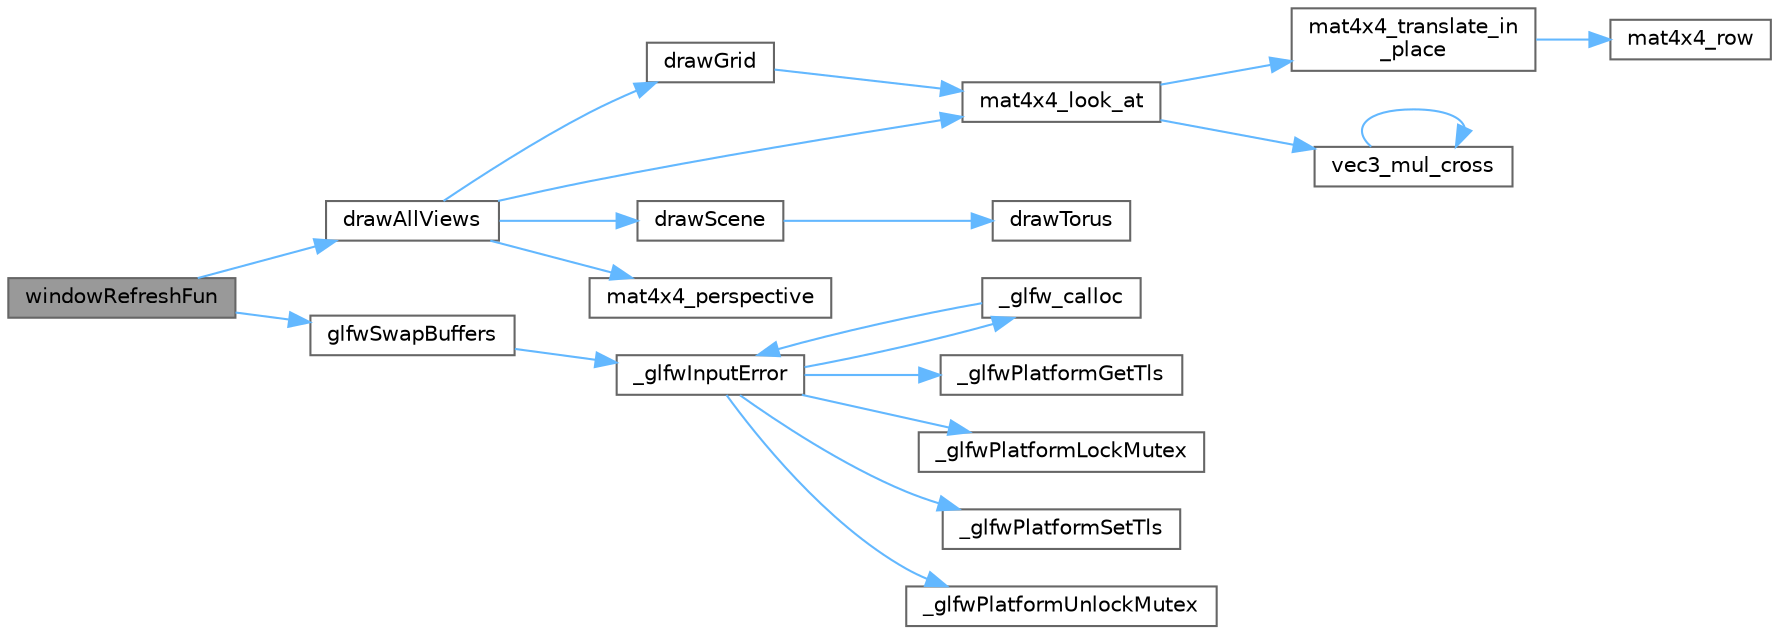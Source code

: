 digraph "windowRefreshFun"
{
 // LATEX_PDF_SIZE
  bgcolor="transparent";
  edge [fontname=Helvetica,fontsize=10,labelfontname=Helvetica,labelfontsize=10];
  node [fontname=Helvetica,fontsize=10,shape=box,height=0.2,width=0.4];
  rankdir="LR";
  Node1 [id="Node000001",label="windowRefreshFun",height=0.2,width=0.4,color="gray40", fillcolor="grey60", style="filled", fontcolor="black",tooltip=" "];
  Node1 -> Node2 [id="edge20_Node000001_Node000002",color="steelblue1",style="solid",tooltip=" "];
  Node2 [id="Node000002",label="drawAllViews",height=0.2,width=0.4,color="grey40", fillcolor="white", style="filled",URL="$splitview_8c.html#adcb3b622a0946629ed61e81bb3b9133a",tooltip=" "];
  Node2 -> Node3 [id="edge21_Node000002_Node000003",color="steelblue1",style="solid",tooltip=" "];
  Node3 [id="Node000003",label="drawGrid",height=0.2,width=0.4,color="grey40", fillcolor="white", style="filled",URL="$splitview_8c.html#a2015bd977a7dc63fea834436c5639234",tooltip=" "];
  Node3 -> Node4 [id="edge22_Node000003_Node000004",color="steelblue1",style="solid",tooltip=" "];
  Node4 [id="Node000004",label="mat4x4_look_at",height=0.2,width=0.4,color="grey40", fillcolor="white", style="filled",URL="$linmath_8h.html#a730f784f4cba86a5bacb673ed937acc7",tooltip=" "];
  Node4 -> Node5 [id="edge23_Node000004_Node000005",color="steelblue1",style="solid",tooltip=" "];
  Node5 [id="Node000005",label="mat4x4_translate_in\l_place",height=0.2,width=0.4,color="grey40", fillcolor="white", style="filled",URL="$linmath_8h.html#aeee92b2bb754bab7d7cfecb086c39f98",tooltip=" "];
  Node5 -> Node6 [id="edge24_Node000005_Node000006",color="steelblue1",style="solid",tooltip=" "];
  Node6 [id="Node000006",label="mat4x4_row",height=0.2,width=0.4,color="grey40", fillcolor="white", style="filled",URL="$linmath_8h.html#a2266fae5e790b073bd4323f8c421ba67",tooltip=" "];
  Node4 -> Node7 [id="edge25_Node000004_Node000007",color="steelblue1",style="solid",tooltip=" "];
  Node7 [id="Node000007",label="vec3_mul_cross",height=0.2,width=0.4,color="grey40", fillcolor="white", style="filled",URL="$linmath_8h.html#afd95d1931b51103bc155e67756e1ef29",tooltip=" "];
  Node7 -> Node7 [id="edge26_Node000007_Node000007",color="steelblue1",style="solid",tooltip=" "];
  Node2 -> Node8 [id="edge27_Node000002_Node000008",color="steelblue1",style="solid",tooltip=" "];
  Node8 [id="Node000008",label="drawScene",height=0.2,width=0.4,color="grey40", fillcolor="white", style="filled",URL="$splitview_8c.html#ab4991ba9600979c9b648c6b6f801746a",tooltip=" "];
  Node8 -> Node9 [id="edge28_Node000008_Node000009",color="steelblue1",style="solid",tooltip=" "];
  Node9 [id="Node000009",label="drawTorus",height=0.2,width=0.4,color="grey40", fillcolor="white", style="filled",URL="$splitview_8c.html#a18f2f4e11f600f44eb3efb86c1ff870c",tooltip=" "];
  Node2 -> Node4 [id="edge29_Node000002_Node000004",color="steelblue1",style="solid",tooltip=" "];
  Node2 -> Node10 [id="edge30_Node000002_Node000010",color="steelblue1",style="solid",tooltip=" "];
  Node10 [id="Node000010",label="mat4x4_perspective",height=0.2,width=0.4,color="grey40", fillcolor="white", style="filled",URL="$linmath_8h.html#a94145cd87abb64ac311b7937f5b822b6",tooltip=" "];
  Node1 -> Node11 [id="edge31_Node000001_Node000011",color="steelblue1",style="solid",tooltip=" "];
  Node11 [id="Node000011",label="glfwSwapBuffers",height=0.2,width=0.4,color="grey40", fillcolor="white", style="filled",URL="$group__window.html#gafb827800eedbfcbc97b1e5408df668d7",tooltip="Swaps the front and back buffers of the specified window."];
  Node11 -> Node12 [id="edge32_Node000011_Node000012",color="steelblue1",style="solid",tooltip=" "];
  Node12 [id="Node000012",label="_glfwInputError",height=0.2,width=0.4,color="grey40", fillcolor="white", style="filled",URL="$glfw_2src_2init_8c.html#a3287b282ec57a4a89127ae51f49f10f5",tooltip=" "];
  Node12 -> Node13 [id="edge33_Node000012_Node000013",color="steelblue1",style="solid",tooltip=" "];
  Node13 [id="Node000013",label="_glfw_calloc",height=0.2,width=0.4,color="grey40", fillcolor="white", style="filled",URL="$glfw_2src_2init_8c.html#a88a6e01ef5c1245a6d2a5e62b02e5678",tooltip=" "];
  Node13 -> Node12 [id="edge34_Node000013_Node000012",color="steelblue1",style="solid",tooltip=" "];
  Node12 -> Node14 [id="edge35_Node000012_Node000014",color="steelblue1",style="solid",tooltip=" "];
  Node14 [id="Node000014",label="_glfwPlatformGetTls",height=0.2,width=0.4,color="grey40", fillcolor="white", style="filled",URL="$posix__thread_8c.html#a7d2f6e8ecd2e06f2e86d9446d642bd00",tooltip=" "];
  Node12 -> Node15 [id="edge36_Node000012_Node000015",color="steelblue1",style="solid",tooltip=" "];
  Node15 [id="Node000015",label="_glfwPlatformLockMutex",height=0.2,width=0.4,color="grey40", fillcolor="white", style="filled",URL="$posix__thread_8c.html#a2677e4d211fbe9b2dc96d16e91c98930",tooltip=" "];
  Node12 -> Node16 [id="edge37_Node000012_Node000016",color="steelblue1",style="solid",tooltip=" "];
  Node16 [id="Node000016",label="_glfwPlatformSetTls",height=0.2,width=0.4,color="grey40", fillcolor="white", style="filled",URL="$posix__thread_8c.html#a302f48b6d4dba6b3579449d8a43cfae7",tooltip=" "];
  Node12 -> Node17 [id="edge38_Node000012_Node000017",color="steelblue1",style="solid",tooltip=" "];
  Node17 [id="Node000017",label="_glfwPlatformUnlockMutex",height=0.2,width=0.4,color="grey40", fillcolor="white", style="filled",URL="$posix__thread_8c.html#a8b7744446237b1c292ba8a0b9d5e7f90",tooltip=" "];
}
